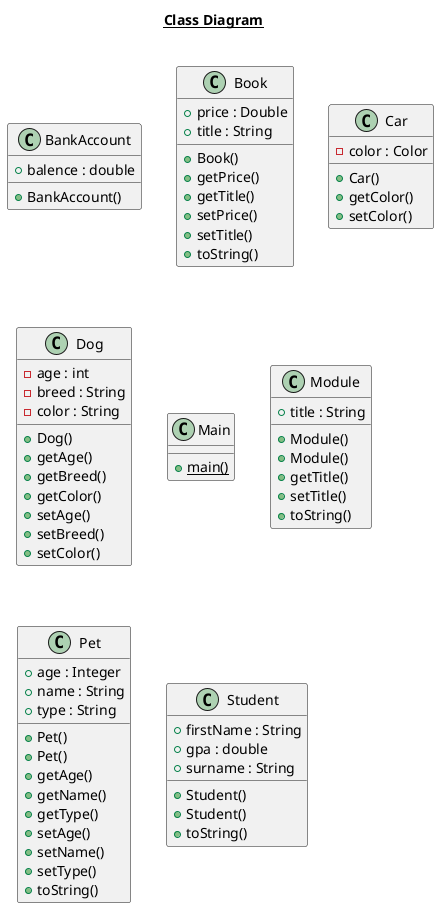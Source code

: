 @startuml

title __Class Diagram__\n

    class BankAccount {
        + balence : double
        + BankAccount()
    }


    class Book {
        + price : Double
        + title : String
        + Book()
        + getPrice()
        + getTitle()
        + setPrice()
        + setTitle()
        + toString()
    }


    class Car {
        - color : Color
        + Car()
        + getColor()
        + setColor()
    }


    class Dog {
        - age : int
        - breed : String
        - color : String
        + Dog()
        + getAge()
        + getBreed()
        + getColor()
        + setAge()
        + setBreed()
        + setColor()
    }

    class Main {
        {static} + main()
    }

    class Module {
        + title : String
        + Module()
        + Module()
        + getTitle()
        + setTitle()
        + toString()
    }

    class Pet {
        + age : Integer
        + name : String
        + type : String
        + Pet()
        + Pet()
        + getAge()
        + getName()
        + getType()
        + setAge()
        + setName()
        + setType()
        + toString()
    }

    class Student {
        + firstName : String
        + gpa : double
        + surname : String
        + Student()
        + Student()
        + toString()
    }
@enduml